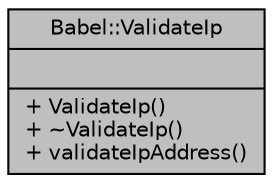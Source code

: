digraph "Babel::ValidateIp"
{
 // LATEX_PDF_SIZE
  edge [fontname="Helvetica",fontsize="10",labelfontname="Helvetica",labelfontsize="10"];
  node [fontname="Helvetica",fontsize="10",shape=record];
  Node1 [label="{Babel::ValidateIp\n||+ ValidateIp()\l+ ~ValidateIp()\l+ validateIpAddress()\l}",height=0.2,width=0.4,color="black", fillcolor="grey75", style="filled", fontcolor="black",tooltip=" "];
}
